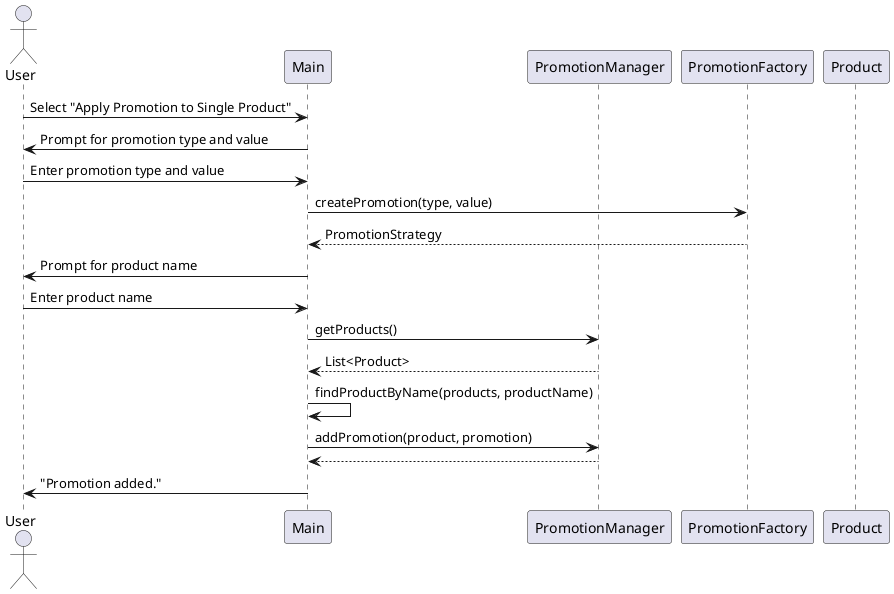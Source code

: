 @startuml Apply Promotion to a single product
actor User
participant Main
participant PromotionManager
participant PromotionFactory
participant Product

User -> Main: Select "Apply Promotion to Single Product"
Main -> User: Prompt for promotion type and value
User -> Main: Enter promotion type and value
Main -> PromotionFactory: createPromotion(type, value)
PromotionFactory --> Main: PromotionStrategy

Main -> User: Prompt for product name
User -> Main: Enter product name
Main -> PromotionManager: getProducts()
PromotionManager --> Main: List<Product>
Main -> Main: findProductByName(products, productName)
Main -> PromotionManager: addPromotion(product, promotion)
PromotionManager --> Main: 
Main -> User: "Promotion added."
@enduml